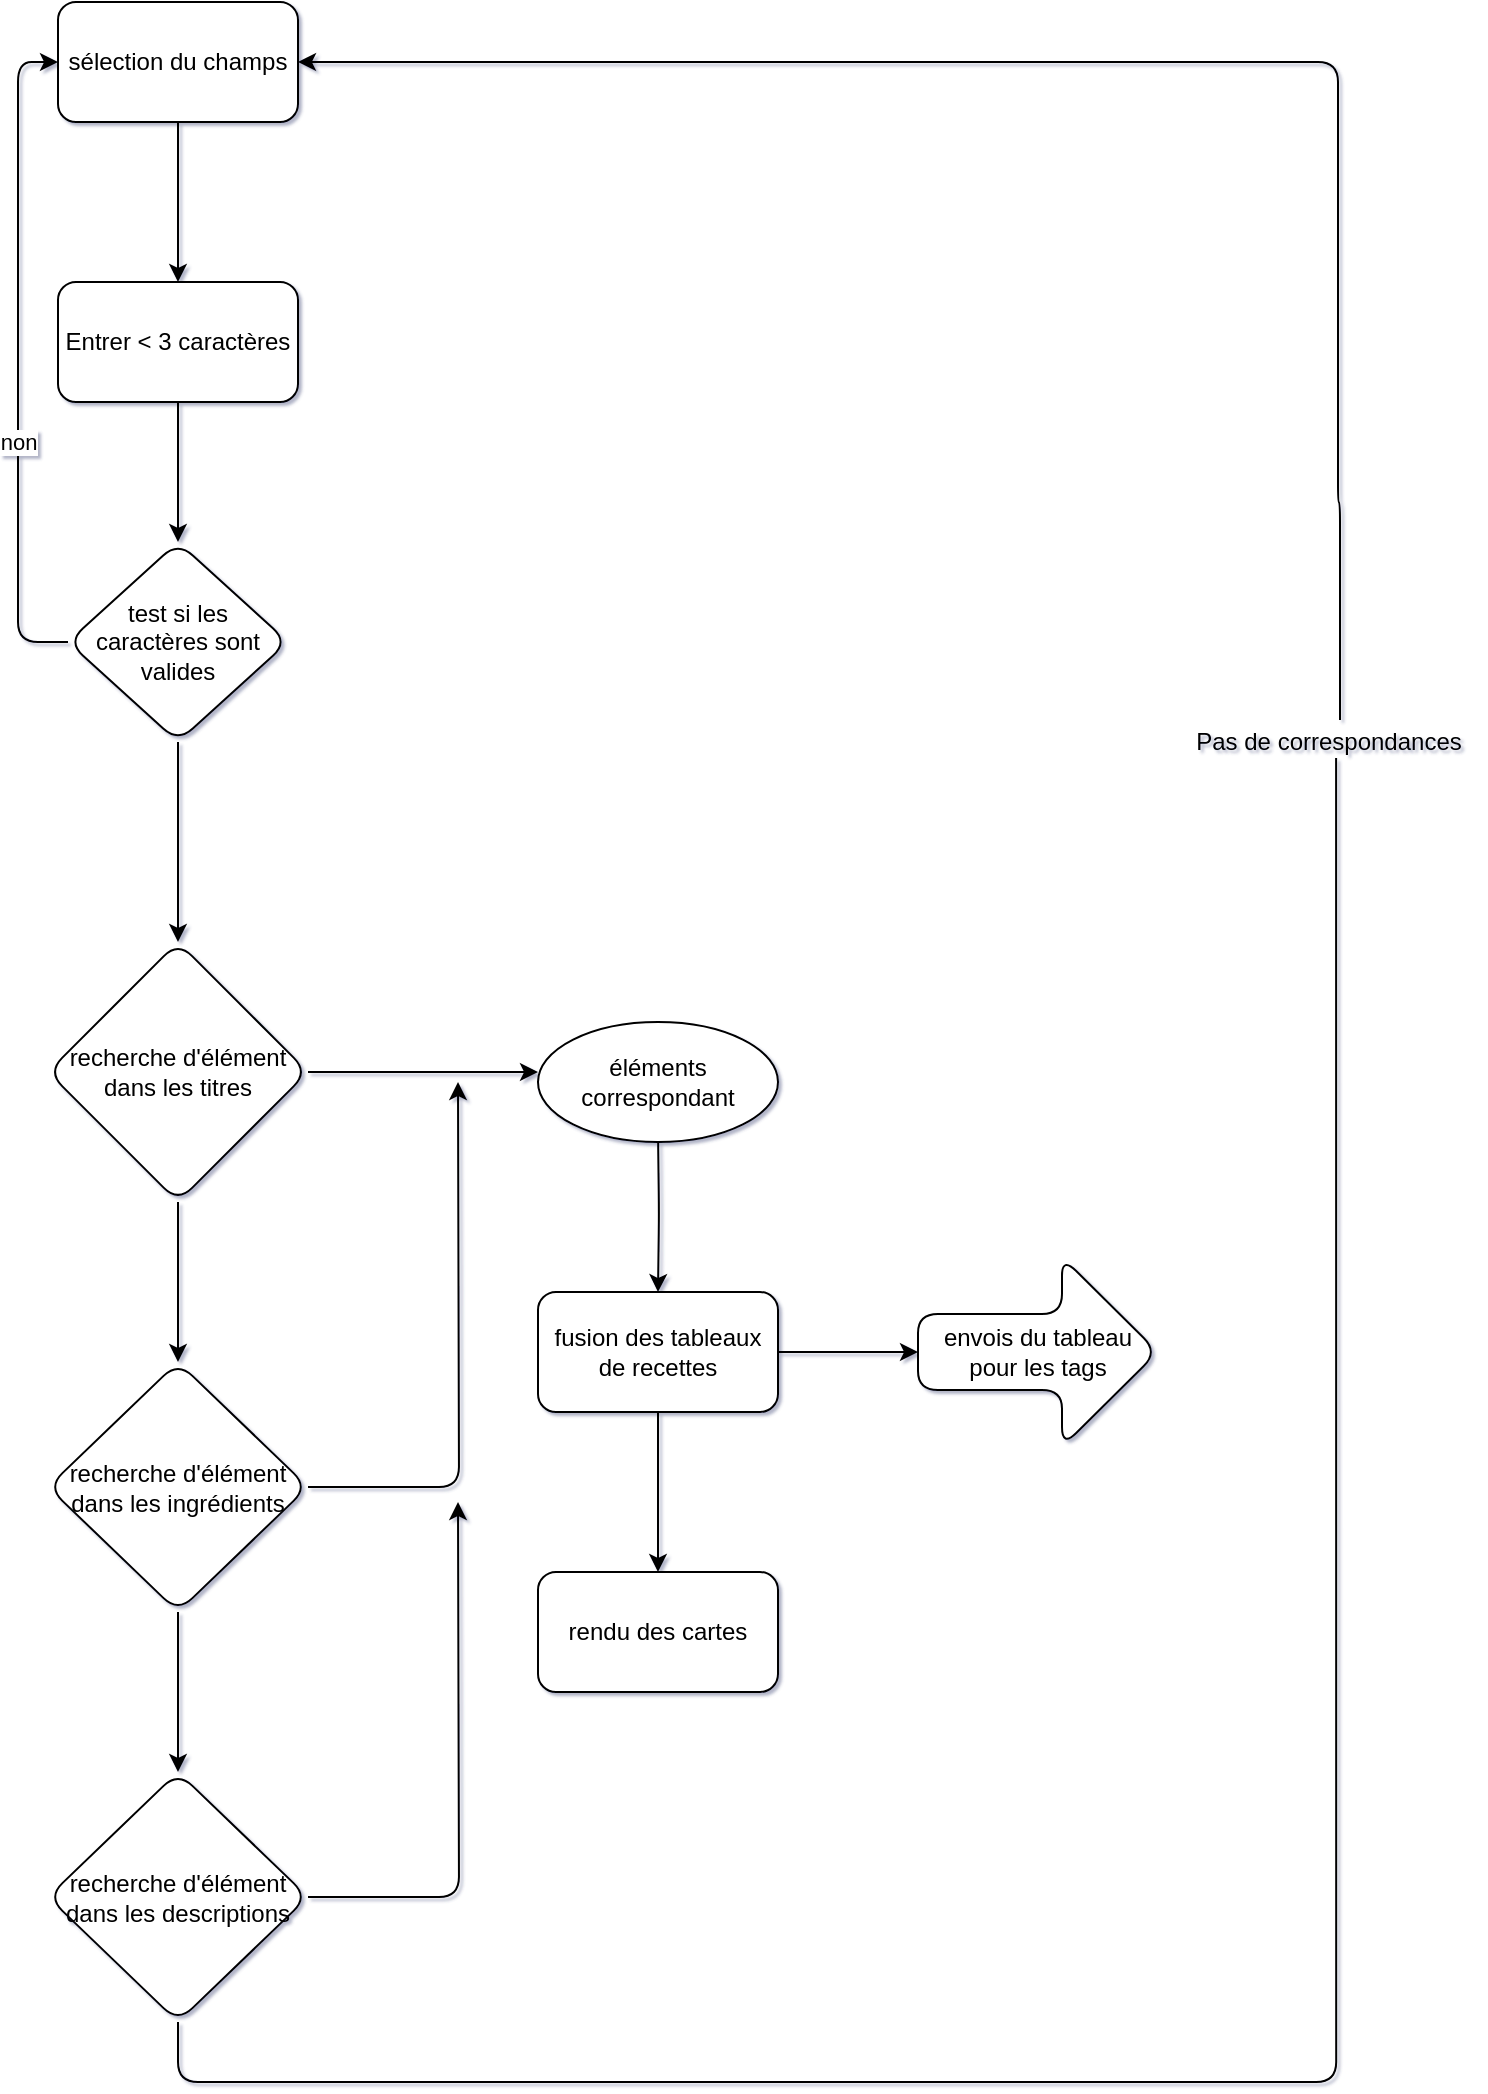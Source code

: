 <mxfile pages="2">
    <diagram id="eppSwXkaNi2oblWaMij-" name="SearchBar ">
        <mxGraphModel dx="1204" dy="860" grid="1" gridSize="10" guides="1" tooltips="1" connect="1" arrows="1" fold="1" page="1" pageScale="1" pageWidth="850" pageHeight="1100" math="0" shadow="1">
            <root>
                <mxCell id="0"/>
                <mxCell id="1" parent="0"/>
                <mxCell id="-86XxH-CeaesjkXvvFQx-5" value="" style="edgeStyle=orthogonalEdgeStyle;rounded=1;orthogonalLoop=1;jettySize=auto;html=1;exitX=0.5;exitY=1;exitDx=0;exitDy=0;" parent="1" source="-86XxH-CeaesjkXvvFQx-11" edge="1">
                    <mxGeometry relative="1" as="geometry">
                        <mxPoint x="140" y="280" as="sourcePoint"/>
                        <mxPoint x="140" y="310" as="targetPoint"/>
                        <Array as="points"/>
                    </mxGeometry>
                </mxCell>
                <mxCell id="-86XxH-CeaesjkXvvFQx-14" value="" style="edgeStyle=orthogonalEdgeStyle;rounded=1;orthogonalLoop=1;jettySize=auto;html=1;entryX=0;entryY=0.5;entryDx=0;entryDy=0;" parent="1" source="-86XxH-CeaesjkXvvFQx-4" target="-86XxH-CeaesjkXvvFQx-6" edge="1">
                    <mxGeometry relative="1" as="geometry">
                        <mxPoint x="10" y="360" as="targetPoint"/>
                        <Array as="points">
                            <mxPoint x="60" y="360"/>
                            <mxPoint x="60" y="70"/>
                        </Array>
                    </mxGeometry>
                </mxCell>
                <mxCell id="Ek6EL9OVdouqW7hfcoPe-1" value="non" style="edgeLabel;html=1;align=center;verticalAlign=middle;resizable=0;points=[];" parent="-86XxH-CeaesjkXvvFQx-14" vertex="1" connectable="0">
                    <mxGeometry x="-0.063" y="-3" relative="1" as="geometry">
                        <mxPoint x="-3" y="32" as="offset"/>
                    </mxGeometry>
                </mxCell>
                <mxCell id="-86XxH-CeaesjkXvvFQx-16" value="" style="edgeStyle=orthogonalEdgeStyle;rounded=1;orthogonalLoop=1;jettySize=auto;html=1;" parent="1" source="-86XxH-CeaesjkXvvFQx-4" edge="1">
                    <mxGeometry relative="1" as="geometry">
                        <mxPoint x="140" y="510" as="targetPoint"/>
                    </mxGeometry>
                </mxCell>
                <mxCell id="-86XxH-CeaesjkXvvFQx-4" value="&lt;span style=&quot;&quot;&gt;test si les caractères sont valides&lt;/span&gt;" style="rhombus;whiteSpace=wrap;html=1;rounded=1;" parent="1" vertex="1">
                    <mxGeometry x="85" y="310" width="110" height="100" as="geometry"/>
                </mxCell>
                <mxCell id="-86XxH-CeaesjkXvvFQx-12" value="" style="edgeStyle=orthogonalEdgeStyle;rounded=1;orthogonalLoop=1;jettySize=auto;html=1;" parent="1" source="-86XxH-CeaesjkXvvFQx-6" target="-86XxH-CeaesjkXvvFQx-11" edge="1">
                    <mxGeometry relative="1" as="geometry"/>
                </mxCell>
                <mxCell id="-86XxH-CeaesjkXvvFQx-6" value="sélection du champs" style="whiteSpace=wrap;html=1;rounded=1;" parent="1" vertex="1">
                    <mxGeometry x="80" y="40" width="120" height="60" as="geometry"/>
                </mxCell>
                <mxCell id="-86XxH-CeaesjkXvvFQx-11" value="Entrer &amp;lt; 3 caractères" style="whiteSpace=wrap;html=1;rounded=1;" parent="1" vertex="1">
                    <mxGeometry x="80" y="180" width="120" height="60" as="geometry"/>
                </mxCell>
                <mxCell id="-86XxH-CeaesjkXvvFQx-19" value="" style="edgeStyle=orthogonalEdgeStyle;rounded=1;orthogonalLoop=1;jettySize=auto;html=1;" parent="1" source="-86XxH-CeaesjkXvvFQx-17" edge="1">
                    <mxGeometry relative="1" as="geometry">
                        <mxPoint x="320" y="575" as="targetPoint"/>
                    </mxGeometry>
                </mxCell>
                <mxCell id="-86XxH-CeaesjkXvvFQx-21" value="" style="edgeStyle=orthogonalEdgeStyle;rounded=1;orthogonalLoop=1;jettySize=auto;html=1;" parent="1" source="-86XxH-CeaesjkXvvFQx-17" target="-86XxH-CeaesjkXvvFQx-20" edge="1">
                    <mxGeometry relative="1" as="geometry"/>
                </mxCell>
                <mxCell id="-86XxH-CeaesjkXvvFQx-17" value="&lt;span style=&quot;&quot;&gt;recherche d'élément dans les titres&lt;/span&gt;" style="rhombus;whiteSpace=wrap;html=1;rounded=1;" parent="1" vertex="1">
                    <mxGeometry x="75" y="510" width="130" height="130" as="geometry"/>
                </mxCell>
                <mxCell id="-86XxH-CeaesjkXvvFQx-29" value="" style="edgeStyle=orthogonalEdgeStyle;rounded=1;orthogonalLoop=1;jettySize=auto;html=1;entryX=1;entryY=0.5;entryDx=0;entryDy=0;startArrow=none;exitX=0.54;exitY=-0.05;exitDx=0;exitDy=0;exitPerimeter=0;" parent="1" source="-86XxH-CeaesjkXvvFQx-32" target="-86XxH-CeaesjkXvvFQx-6" edge="1">
                    <mxGeometry relative="1" as="geometry">
                        <mxPoint x="520" y="290" as="sourcePoint"/>
                        <mxPoint x="380" y="128.667" as="targetPoint"/>
                        <Array as="points">
                            <mxPoint x="721" y="290"/>
                            <mxPoint x="720" y="290"/>
                            <mxPoint x="720" y="70"/>
                        </Array>
                    </mxGeometry>
                </mxCell>
                <mxCell id="-86XxH-CeaesjkXvvFQx-31" value="" style="edgeStyle=orthogonalEdgeStyle;rounded=1;orthogonalLoop=1;jettySize=auto;html=1;" parent="1" target="-86XxH-CeaesjkXvvFQx-30" edge="1">
                    <mxGeometry relative="1" as="geometry">
                        <mxPoint x="380" y="605" as="sourcePoint"/>
                    </mxGeometry>
                </mxCell>
                <mxCell id="-86XxH-CeaesjkXvvFQx-23" value="" style="edgeStyle=orthogonalEdgeStyle;rounded=1;orthogonalLoop=1;jettySize=auto;html=1;" parent="1" source="-86XxH-CeaesjkXvvFQx-20" edge="1">
                    <mxGeometry relative="1" as="geometry">
                        <mxPoint x="280" y="580" as="targetPoint"/>
                    </mxGeometry>
                </mxCell>
                <mxCell id="-86XxH-CeaesjkXvvFQx-25" value="" style="edgeStyle=orthogonalEdgeStyle;rounded=1;orthogonalLoop=1;jettySize=auto;html=1;" parent="1" source="-86XxH-CeaesjkXvvFQx-20" target="-86XxH-CeaesjkXvvFQx-24" edge="1">
                    <mxGeometry relative="1" as="geometry"/>
                </mxCell>
                <mxCell id="-86XxH-CeaesjkXvvFQx-20" value="&lt;span style=&quot;&quot;&gt;recherche d'élément dans les ingrédients&lt;/span&gt;" style="rhombus;whiteSpace=wrap;html=1;rounded=1;" parent="1" vertex="1">
                    <mxGeometry x="75" y="720" width="130" height="125" as="geometry"/>
                </mxCell>
                <mxCell id="-86XxH-CeaesjkXvvFQx-27" value="" style="edgeStyle=orthogonalEdgeStyle;rounded=1;orthogonalLoop=1;jettySize=auto;html=1;" parent="1" source="-86XxH-CeaesjkXvvFQx-24" edge="1">
                    <mxGeometry relative="1" as="geometry">
                        <mxPoint x="280" y="790" as="targetPoint"/>
                    </mxGeometry>
                </mxCell>
                <mxCell id="-86XxH-CeaesjkXvvFQx-24" value="&lt;span style=&quot;&quot;&gt;recherche d'élément dans les descriptions&lt;/span&gt;" style="rhombus;whiteSpace=wrap;html=1;rounded=1;" parent="1" vertex="1">
                    <mxGeometry x="75" y="925" width="130" height="125" as="geometry"/>
                </mxCell>
                <mxCell id="-86XxH-CeaesjkXvvFQx-35" value="" style="edgeStyle=orthogonalEdgeStyle;rounded=1;orthogonalLoop=1;jettySize=auto;html=1;" parent="1" source="-86XxH-CeaesjkXvvFQx-30" target="-86XxH-CeaesjkXvvFQx-34" edge="1">
                    <mxGeometry relative="1" as="geometry"/>
                </mxCell>
                <mxCell id="IVEkrJGPzNWMuQTkS8Yj-2" value="" style="edgeStyle=orthogonalEdgeStyle;rounded=1;orthogonalLoop=1;jettySize=auto;html=1;" parent="1" source="-86XxH-CeaesjkXvvFQx-30" target="IVEkrJGPzNWMuQTkS8Yj-1" edge="1">
                    <mxGeometry relative="1" as="geometry"/>
                </mxCell>
                <mxCell id="-86XxH-CeaesjkXvvFQx-30" value="fusion des tableaux de recettes" style="whiteSpace=wrap;html=1;rounded=1;" parent="1" vertex="1">
                    <mxGeometry x="320" y="685" width="120" height="60" as="geometry"/>
                </mxCell>
                <mxCell id="-86XxH-CeaesjkXvvFQx-34" value="rendu des cartes" style="whiteSpace=wrap;html=1;rounded=1;" parent="1" vertex="1">
                    <mxGeometry x="320" y="825" width="120" height="60" as="geometry"/>
                </mxCell>
                <mxCell id="-86XxH-CeaesjkXvvFQx-32" value="Pas de correspondances" style="text;html=1;align=center;verticalAlign=middle;resizable=0;points=[];autosize=1;strokeColor=none;fillColor=none;rounded=1;" parent="1" vertex="1">
                    <mxGeometry x="640" y="400" width="150" height="20" as="geometry"/>
                </mxCell>
                <mxCell id="-86XxH-CeaesjkXvvFQx-37" value="" style="edgeStyle=orthogonalEdgeStyle;rounded=1;orthogonalLoop=1;jettySize=auto;html=1;endArrow=none;exitX=0.5;exitY=1;exitDx=0;exitDy=0;entryX=0.527;entryY=0.9;entryDx=0;entryDy=0;entryPerimeter=0;" parent="1" source="-86XxH-CeaesjkXvvFQx-24" target="-86XxH-CeaesjkXvvFQx-32" edge="1">
                    <mxGeometry relative="1" as="geometry">
                        <mxPoint x="140" y="1050" as="sourcePoint"/>
                        <mxPoint x="720" y="320" as="targetPoint"/>
                        <Array as="points">
                            <mxPoint x="140" y="1080"/>
                            <mxPoint x="719" y="1080"/>
                        </Array>
                    </mxGeometry>
                </mxCell>
                <mxCell id="IVEkrJGPzNWMuQTkS8Yj-1" value="&lt;span style=&quot;&quot;&gt;envois du tableau pour les tags&lt;/span&gt;" style="shape=singleArrow;whiteSpace=wrap;html=1;arrowWidth=0.4;arrowSize=0.4;rounded=1;" parent="1" vertex="1">
                    <mxGeometry x="510" y="667.5" width="120" height="95" as="geometry"/>
                </mxCell>
                <mxCell id="Ek6EL9OVdouqW7hfcoPe-2" value="&lt;span style=&quot;&quot;&gt;éléments correspondant&lt;/span&gt;" style="ellipse;whiteSpace=wrap;html=1;" parent="1" vertex="1">
                    <mxGeometry x="320" y="550" width="120" height="60" as="geometry"/>
                </mxCell>
            </root>
        </mxGraphModel>
    </diagram>
    <diagram id="uCCOCP9exXDCUr_HQTZ0" name="Input Tag">
        <mxGraphModel dx="1422" dy="806" grid="1" gridSize="10" guides="1" tooltips="1" connect="1" arrows="1" fold="1" page="1" pageScale="1" pageWidth="850" pageHeight="1100" math="0" shadow="0">
            <root>
                <mxCell id="0"/>
                <mxCell id="1" parent="0"/>
                <mxCell id="HghpgJ-Q3-ElUpMK8Lbg-3" value="&lt;span style=&quot;&quot;&gt;tableau de&amp;nbsp;&lt;/span&gt;&lt;br style=&quot;&quot;&gt;&lt;span style=&quot;&quot;&gt;base&lt;/span&gt;" style="rounded=1;whiteSpace=wrap;html=1;" vertex="1" parent="1">
                    <mxGeometry x="120" y="120" width="120" height="60" as="geometry"/>
                </mxCell>
                <mxCell id="HghpgJ-Q3-ElUpMK8Lbg-4" value="nouveau tableau après recherche" style="rounded=1;whiteSpace=wrap;html=1;" vertex="1" parent="1">
                    <mxGeometry x="360" y="120" width="120" height="60" as="geometry"/>
                </mxCell>
                <mxCell id="HghpgJ-Q3-ElUpMK8Lbg-7" value="" style="edgeStyle=orthogonalEdgeStyle;rounded=1;orthogonalLoop=1;jettySize=auto;html=1;entryX=0.5;entryY=0;entryDx=0;entryDy=0;" edge="1" parent="1" source="HghpgJ-Q3-ElUpMK8Lbg-5" target="HghpgJ-Q3-ElUpMK8Lbg-4">
                    <mxGeometry relative="1" as="geometry">
                        <mxPoint x="430" y="60" as="targetPoint"/>
                    </mxGeometry>
                </mxCell>
                <mxCell id="HghpgJ-Q3-ElUpMK8Lbg-11" value="oui" style="edgeLabel;html=1;align=center;verticalAlign=middle;resizable=0;points=[];" vertex="1" connectable="0" parent="HghpgJ-Q3-ElUpMK8Lbg-7">
                    <mxGeometry x="-0.677" relative="1" as="geometry">
                        <mxPoint as="offset"/>
                    </mxGeometry>
                </mxCell>
                <mxCell id="HghpgJ-Q3-ElUpMK8Lbg-9" value="" style="edgeStyle=orthogonalEdgeStyle;rounded=1;orthogonalLoop=1;jettySize=auto;html=1;entryX=0.45;entryY=-0.033;entryDx=0;entryDy=0;entryPerimeter=0;" edge="1" parent="1" source="HghpgJ-Q3-ElUpMK8Lbg-5" target="HghpgJ-Q3-ElUpMK8Lbg-3">
                    <mxGeometry relative="1" as="geometry">
                        <mxPoint x="195" y="60" as="targetPoint"/>
                    </mxGeometry>
                </mxCell>
                <mxCell id="HghpgJ-Q3-ElUpMK8Lbg-10" value="non" style="edgeLabel;html=1;align=center;verticalAlign=middle;resizable=0;points=[];" vertex="1" connectable="0" parent="HghpgJ-Q3-ElUpMK8Lbg-9">
                    <mxGeometry x="-0.208" y="-1" relative="1" as="geometry">
                        <mxPoint as="offset"/>
                    </mxGeometry>
                </mxCell>
                <mxCell id="HghpgJ-Q3-ElUpMK8Lbg-5" value="information&lt;br&gt;SearchBar" style="rhombus;whiteSpace=wrap;html=1;rounded=1;" vertex="1" parent="1">
                    <mxGeometry x="260" y="10" width="90" height="100" as="geometry"/>
                </mxCell>
            </root>
        </mxGraphModel>
    </diagram>
</mxfile>